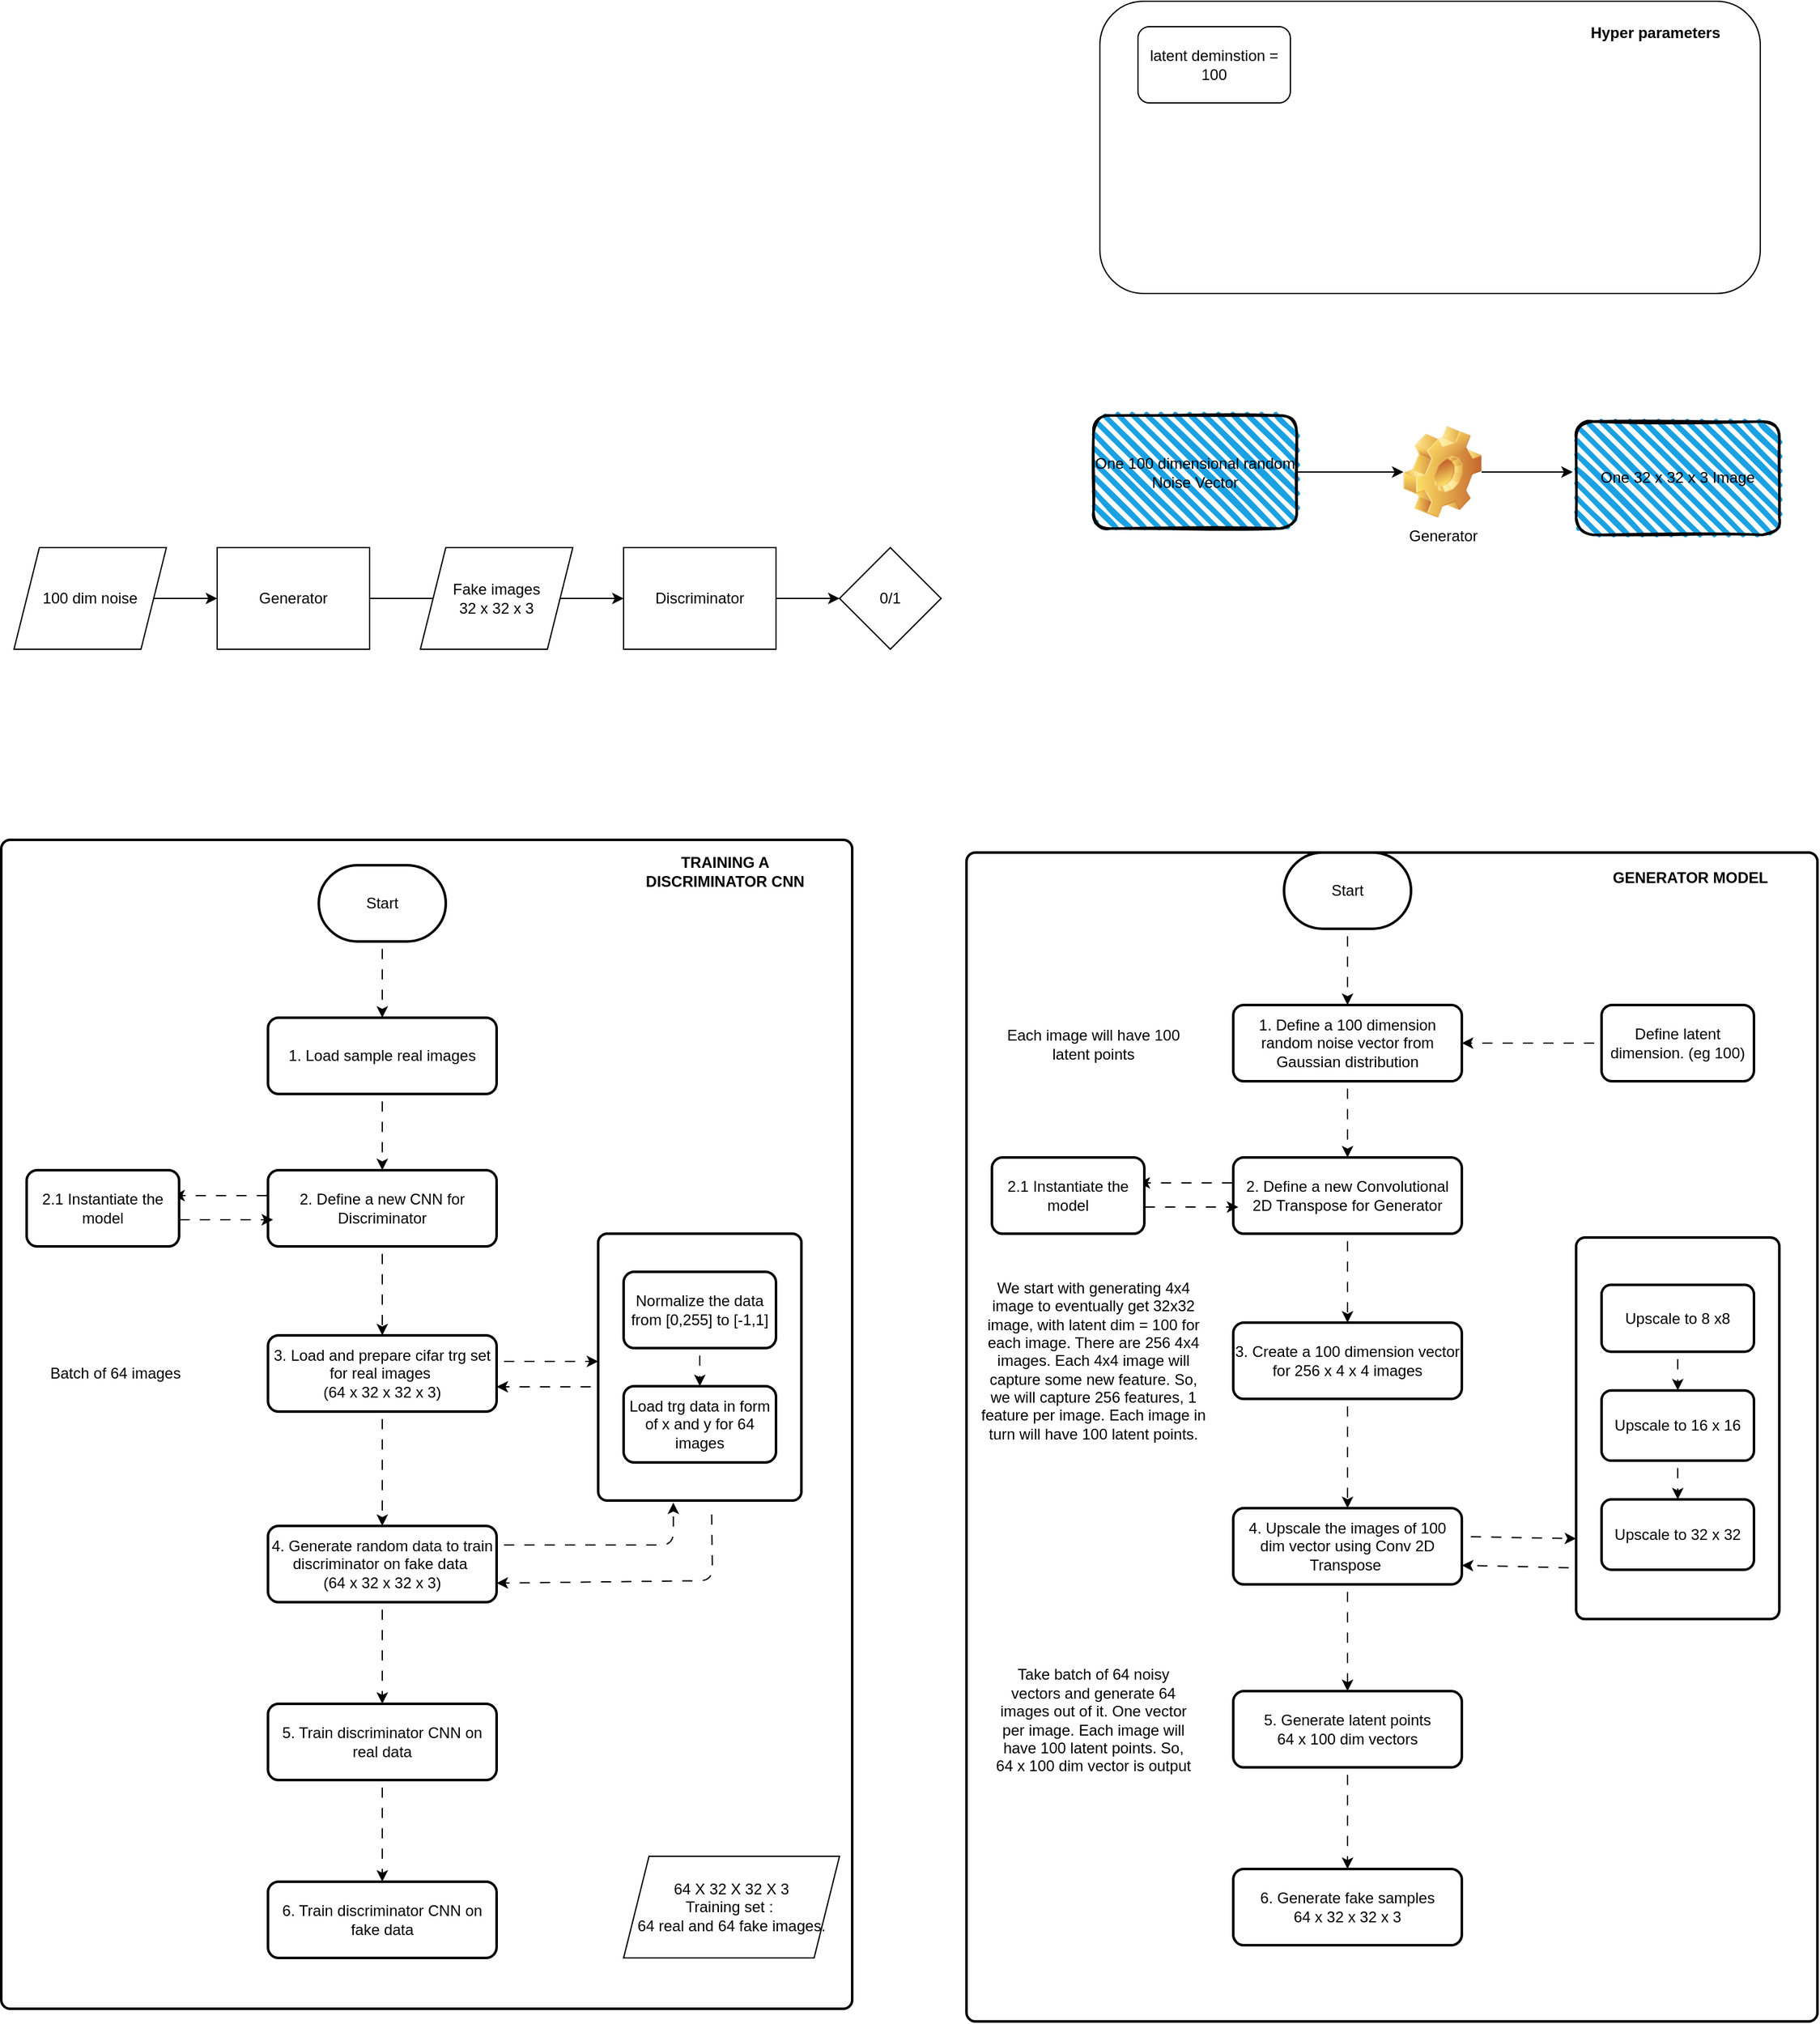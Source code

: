 <mxfile>
    <diagram id="4ZSlqq9PTy-f_bh8gYAk" name="Page-1">
        <mxGraphModel dx="1206" dy="1781" grid="1" gridSize="10" guides="1" tooltips="1" connect="1" arrows="1" fold="1" page="1" pageScale="1" pageWidth="850" pageHeight="1100" math="0" shadow="0">
            <root>
                <mxCell id="0"/>
                <mxCell id="1" parent="0"/>
                <mxCell id="66" value="" style="group" parent="1" vertex="1" connectable="0">
                    <mxGeometry x="150" y="390" width="670" height="920" as="geometry"/>
                </mxCell>
                <mxCell id="64" value="" style="rounded=1;whiteSpace=wrap;html=1;absoluteArcSize=1;arcSize=14;strokeWidth=2;" parent="66" vertex="1">
                    <mxGeometry width="670" height="920" as="geometry"/>
                </mxCell>
                <mxCell id="13" style="edgeStyle=none;html=1;entryX=0.5;entryY=0;entryDx=0;entryDy=0;flowAnimation=1;" parent="66" source="3" target="5" edge="1">
                    <mxGeometry relative="1" as="geometry">
                        <mxPoint x="275.5" y="50" as="targetPoint"/>
                    </mxGeometry>
                </mxCell>
                <mxCell id="3" value="Start" style="strokeWidth=2;html=1;shape=mxgraph.flowchart.terminator;whiteSpace=wrap;" parent="66" vertex="1">
                    <mxGeometry x="250" y="20" width="100" height="60" as="geometry"/>
                </mxCell>
                <mxCell id="8" value="" style="edgeStyle=none;html=1;flowAnimation=1;" parent="66" source="5" target="7" edge="1">
                    <mxGeometry relative="1" as="geometry"/>
                </mxCell>
                <mxCell id="5" value="1. Load sample real images" style="rounded=1;whiteSpace=wrap;html=1;arcSize=14;strokeWidth=2;resizeWidth=0;" parent="66" vertex="1">
                    <mxGeometry x="210" y="140" width="180" height="60" as="geometry"/>
                </mxCell>
                <mxCell id="10" value="" style="edgeStyle=none;html=1;flowAnimation=1;" parent="66" source="7" target="9" edge="1">
                    <mxGeometry relative="1" as="geometry"/>
                </mxCell>
                <mxCell id="15" value="" style="edgeStyle=none;html=1;flowAnimation=1;" parent="66" edge="1">
                    <mxGeometry relative="1" as="geometry">
                        <mxPoint x="215" y="280" as="sourcePoint"/>
                        <mxPoint x="135.5" y="280" as="targetPoint"/>
                    </mxGeometry>
                </mxCell>
                <mxCell id="7" value="2. Define a new CNN for Discriminator" style="whiteSpace=wrap;html=1;rounded=1;arcSize=14;strokeWidth=2;resizeWidth=0;" parent="66" vertex="1">
                    <mxGeometry x="210" y="260" width="180" height="60" as="geometry"/>
                </mxCell>
                <mxCell id="12" value="" style="edgeStyle=none;html=1;flowAnimation=1;" parent="66" source="9" target="11" edge="1">
                    <mxGeometry relative="1" as="geometry"/>
                </mxCell>
                <mxCell id="20" value="" style="edgeStyle=none;html=1;flowAnimation=1;" parent="66" edge="1">
                    <mxGeometry relative="1" as="geometry">
                        <mxPoint x="390" y="410.5" as="sourcePoint"/>
                        <mxPoint x="470" y="410.5" as="targetPoint"/>
                    </mxGeometry>
                </mxCell>
                <mxCell id="9" value="3. Load and prepare cifar trg set for real images&amp;nbsp;&lt;div&gt;(64 x 32 x 32 x 3)&lt;/div&gt;" style="whiteSpace=wrap;html=1;rounded=1;arcSize=14;strokeWidth=2;resizeWidth=0;" parent="66" vertex="1">
                    <mxGeometry x="210" y="390" width="180" height="60" as="geometry"/>
                </mxCell>
                <mxCell id="56" style="edgeStyle=orthogonalEdgeStyle;html=1;exitX=1;exitY=0.25;exitDx=0;exitDy=0;entryX=0.37;entryY=1.008;entryDx=0;entryDy=0;entryPerimeter=0;flowAnimation=1;" parent="66" source="11" target="54" edge="1">
                    <mxGeometry relative="1" as="geometry">
                        <mxPoint x="500" y="560" as="targetPoint"/>
                    </mxGeometry>
                </mxCell>
                <mxCell id="61" value="" style="edgeStyle=none;html=1;flowAnimation=1;" parent="66" source="11" target="60" edge="1">
                    <mxGeometry relative="1" as="geometry"/>
                </mxCell>
                <mxCell id="11" value="4. Generate random data to train discriminator on fake data&amp;nbsp;&lt;div&gt;(64 x 32 x 32 x 3)&lt;/div&gt;" style="whiteSpace=wrap;html=1;rounded=1;arcSize=14;strokeWidth=2;resizeWidth=0;" parent="66" vertex="1">
                    <mxGeometry x="210" y="540" width="180" height="60" as="geometry"/>
                </mxCell>
                <mxCell id="24" style="edgeStyle=none;html=1;entryX=0;entryY=0.5;entryDx=0;entryDy=0;flowAnimation=1;" parent="66" edge="1">
                    <mxGeometry relative="1" as="geometry">
                        <mxPoint x="134.5" y="299" as="sourcePoint"/>
                        <mxPoint x="214" y="299" as="targetPoint"/>
                    </mxGeometry>
                </mxCell>
                <mxCell id="14" value="2.1 Instantiate the model" style="whiteSpace=wrap;html=1;rounded=1;arcSize=14;strokeWidth=2;" parent="66" vertex="1">
                    <mxGeometry x="20" y="260" width="120" height="60" as="geometry"/>
                </mxCell>
                <mxCell id="25" style="edgeStyle=none;html=1;entryX=1;entryY=0.5;entryDx=0;entryDy=0;flowAnimation=1;" parent="66" edge="1">
                    <mxGeometry relative="1" as="geometry">
                        <mxPoint x="470" y="430.5" as="sourcePoint"/>
                        <mxPoint x="390" y="430.5" as="targetPoint"/>
                    </mxGeometry>
                </mxCell>
                <mxCell id="55" value="" style="group" parent="66" vertex="1" connectable="0">
                    <mxGeometry x="470" y="310" width="160" height="210" as="geometry"/>
                </mxCell>
                <mxCell id="54" value="" style="rounded=1;whiteSpace=wrap;html=1;absoluteArcSize=1;arcSize=14;strokeWidth=2;" parent="55" vertex="1">
                    <mxGeometry width="160" height="210" as="geometry"/>
                </mxCell>
                <mxCell id="22" value="" style="edgeStyle=none;html=1;flowAnimation=1;" parent="55" source="19" target="21" edge="1">
                    <mxGeometry relative="1" as="geometry"/>
                </mxCell>
                <mxCell id="19" value="Normalize the data from [0,255] to [-1,1]" style="whiteSpace=wrap;html=1;rounded=1;arcSize=14;strokeWidth=2;" parent="55" vertex="1">
                    <mxGeometry x="20" y="30" width="120" height="60" as="geometry"/>
                </mxCell>
                <mxCell id="21" value="Load trg data in form of x and y for 64 images" style="whiteSpace=wrap;html=1;rounded=1;arcSize=14;strokeWidth=2;" parent="55" vertex="1">
                    <mxGeometry x="20" y="120" width="120" height="60" as="geometry"/>
                </mxCell>
                <mxCell id="59" style="edgeStyle=none;html=1;exitX=0.558;exitY=1.01;exitDx=0;exitDy=0;flowAnimation=1;exitPerimeter=0;entryX=1;entryY=0.75;entryDx=0;entryDy=0;" parent="66" target="11" edge="1">
                    <mxGeometry relative="1" as="geometry">
                        <mxPoint x="390" y="583" as="targetPoint"/>
                        <Array as="points">
                            <mxPoint x="560" y="583"/>
                        </Array>
                        <mxPoint x="559.28" y="525.1" as="sourcePoint"/>
                    </mxGeometry>
                </mxCell>
                <mxCell id="63" value="" style="edgeStyle=none;html=1;flowAnimation=1;" parent="66" source="60" target="62" edge="1">
                    <mxGeometry relative="1" as="geometry"/>
                </mxCell>
                <mxCell id="60" value="5. Train discriminator CNN on real data" style="whiteSpace=wrap;html=1;rounded=1;arcSize=14;strokeWidth=2;resizeWidth=0;" parent="66" vertex="1">
                    <mxGeometry x="210" y="680" width="180" height="60" as="geometry"/>
                </mxCell>
                <mxCell id="62" value="6. Train discriminator CNN on fake data" style="whiteSpace=wrap;html=1;rounded=1;arcSize=14;strokeWidth=2;" parent="66" vertex="1">
                    <mxGeometry x="210" y="820" width="180" height="60" as="geometry"/>
                </mxCell>
                <mxCell id="65" value="TRAINING A DISCRIMINATOR CNN" style="text;html=1;align=center;verticalAlign=middle;whiteSpace=wrap;rounded=0;fontStyle=1" parent="66" vertex="1">
                    <mxGeometry x="490" y="10" width="160" height="30" as="geometry"/>
                </mxCell>
                <mxCell id="105" value="Batch of 64 images" style="text;html=1;align=center;verticalAlign=middle;whiteSpace=wrap;rounded=0;" parent="66" vertex="1">
                    <mxGeometry x="10" y="397.5" width="160" height="45" as="geometry"/>
                </mxCell>
                <mxCell id="121" value="64 X 32 X 32 X 3&lt;div&gt;Training set :&amp;nbsp;&lt;/div&gt;&lt;div&gt;64 real and 64 fake images.&lt;/div&gt;" style="shape=parallelogram;perimeter=parallelogramPerimeter;whiteSpace=wrap;html=1;fixedSize=1;" vertex="1" parent="66">
                    <mxGeometry x="490" y="800" width="170" height="80" as="geometry"/>
                </mxCell>
                <mxCell id="67" value="" style="group" parent="1" vertex="1" connectable="0">
                    <mxGeometry x="910" y="380" width="670" height="920" as="geometry"/>
                </mxCell>
                <mxCell id="68" value="" style="rounded=1;whiteSpace=wrap;html=1;absoluteArcSize=1;arcSize=14;strokeWidth=2;" parent="67" vertex="1">
                    <mxGeometry y="20" width="670" height="920" as="geometry"/>
                </mxCell>
                <mxCell id="69" style="edgeStyle=none;html=1;entryX=0.5;entryY=0;entryDx=0;entryDy=0;flowAnimation=1;" parent="67" source="70" target="72" edge="1">
                    <mxGeometry relative="1" as="geometry">
                        <mxPoint x="275.5" y="50" as="targetPoint"/>
                    </mxGeometry>
                </mxCell>
                <mxCell id="70" value="Start" style="strokeWidth=2;html=1;shape=mxgraph.flowchart.terminator;whiteSpace=wrap;" parent="67" vertex="1">
                    <mxGeometry x="250" y="20" width="100" height="60" as="geometry"/>
                </mxCell>
                <mxCell id="71" value="" style="edgeStyle=none;html=1;flowAnimation=1;" parent="67" source="72" target="75" edge="1">
                    <mxGeometry relative="1" as="geometry"/>
                </mxCell>
                <mxCell id="72" value="1. Define a 100 dimension random noise vector from Gaussian distribution" style="rounded=1;whiteSpace=wrap;html=1;arcSize=14;strokeWidth=2;resizeWidth=0;" parent="67" vertex="1">
                    <mxGeometry x="210" y="140" width="180" height="60" as="geometry"/>
                </mxCell>
                <mxCell id="73" value="" style="edgeStyle=none;html=1;flowAnimation=1;" parent="67" source="75" target="78" edge="1">
                    <mxGeometry relative="1" as="geometry"/>
                </mxCell>
                <mxCell id="74" value="" style="edgeStyle=none;html=1;flowAnimation=1;" parent="67" edge="1">
                    <mxGeometry relative="1" as="geometry">
                        <mxPoint x="215" y="280" as="sourcePoint"/>
                        <mxPoint x="135.5" y="280" as="targetPoint"/>
                    </mxGeometry>
                </mxCell>
                <mxCell id="75" value="2. Define a new Convolutional 2D Transpose for Generator" style="whiteSpace=wrap;html=1;rounded=1;arcSize=14;strokeWidth=2;resizeWidth=0;" parent="67" vertex="1">
                    <mxGeometry x="210" y="260" width="180" height="60" as="geometry"/>
                </mxCell>
                <mxCell id="76" value="" style="edgeStyle=none;html=1;flowAnimation=1;" parent="67" source="78" target="81" edge="1">
                    <mxGeometry relative="1" as="geometry"/>
                </mxCell>
                <mxCell id="78" value="3. Create a 100 dimension vector for 256 x 4 x 4 images" style="whiteSpace=wrap;html=1;rounded=1;arcSize=14;strokeWidth=2;resizeWidth=0;" parent="67" vertex="1">
                    <mxGeometry x="210" y="390" width="180" height="60" as="geometry"/>
                </mxCell>
                <mxCell id="80" value="" style="edgeStyle=none;html=1;flowAnimation=1;" parent="67" source="81" target="92" edge="1">
                    <mxGeometry relative="1" as="geometry"/>
                </mxCell>
                <mxCell id="81" value="4. Upscale the images of 100 dim vector using Conv 2D Transpose&amp;nbsp;" style="whiteSpace=wrap;html=1;rounded=1;arcSize=14;strokeWidth=2;resizeWidth=0;" parent="67" vertex="1">
                    <mxGeometry x="210" y="536" width="180" height="60" as="geometry"/>
                </mxCell>
                <mxCell id="82" style="edgeStyle=none;html=1;entryX=0;entryY=0.5;entryDx=0;entryDy=0;flowAnimation=1;" parent="67" edge="1">
                    <mxGeometry relative="1" as="geometry">
                        <mxPoint x="134.5" y="299" as="sourcePoint"/>
                        <mxPoint x="214" y="299" as="targetPoint"/>
                    </mxGeometry>
                </mxCell>
                <mxCell id="83" value="2.1 Instantiate the model" style="whiteSpace=wrap;html=1;rounded=1;arcSize=14;strokeWidth=2;" parent="67" vertex="1">
                    <mxGeometry x="20" y="260" width="120" height="60" as="geometry"/>
                </mxCell>
                <mxCell id="85" value="" style="group" parent="67" vertex="1" connectable="0">
                    <mxGeometry x="480" y="300" width="160" height="310" as="geometry"/>
                </mxCell>
                <mxCell id="86" value="" style="rounded=1;whiteSpace=wrap;html=1;absoluteArcSize=1;arcSize=14;strokeWidth=2;" parent="85" vertex="1">
                    <mxGeometry y="23" width="160" height="300.312" as="geometry"/>
                </mxCell>
                <mxCell id="87" value="" style="edgeStyle=none;html=1;flowAnimation=1;" parent="85" source="88" target="89" edge="1">
                    <mxGeometry relative="1" as="geometry"/>
                </mxCell>
                <mxCell id="88" value="Upscale to 8 x8" style="whiteSpace=wrap;html=1;rounded=1;arcSize=14;strokeWidth=2;" parent="85" vertex="1">
                    <mxGeometry x="20" y="60.282" width="120" height="52.593" as="geometry"/>
                </mxCell>
                <mxCell id="101" value="" style="edgeStyle=none;html=1;flowAnimation=1;" parent="85" source="89" target="100" edge="1">
                    <mxGeometry relative="1" as="geometry"/>
                </mxCell>
                <mxCell id="89" value="Upscale to 16 x 16" style="whiteSpace=wrap;html=1;rounded=1;arcSize=14;strokeWidth=2;" parent="85" vertex="1">
                    <mxGeometry x="20" y="143.323" width="120" height="55.354" as="geometry"/>
                </mxCell>
                <mxCell id="100" value="Upscale to 32 x 32" style="whiteSpace=wrap;html=1;rounded=1;arcSize=14;strokeWidth=2;" parent="85" vertex="1">
                    <mxGeometry x="20" y="229.125" width="120" height="55.354" as="geometry"/>
                </mxCell>
                <mxCell id="90" style="edgeStyle=none;html=1;flowAnimation=1;entryX=1;entryY=0.75;entryDx=0;entryDy=0;" parent="67" target="81" edge="1">
                    <mxGeometry relative="1" as="geometry">
                        <mxPoint x="390" y="583" as="targetPoint"/>
                        <Array as="points"/>
                        <mxPoint x="480" y="583" as="sourcePoint"/>
                    </mxGeometry>
                </mxCell>
                <mxCell id="91" value="" style="edgeStyle=none;html=1;flowAnimation=1;" parent="67" source="92" target="93" edge="1">
                    <mxGeometry relative="1" as="geometry"/>
                </mxCell>
                <mxCell id="92" value="5. Generate latent points&lt;div&gt;64 x 100 dim vectors&lt;/div&gt;" style="whiteSpace=wrap;html=1;rounded=1;arcSize=14;strokeWidth=2;resizeWidth=0;" parent="67" vertex="1">
                    <mxGeometry x="210" y="680" width="180" height="60" as="geometry"/>
                </mxCell>
                <mxCell id="93" value="6. Generate fake samples&lt;div&gt;64 x 32 x 32 x 3&lt;/div&gt;" style="whiteSpace=wrap;html=1;rounded=1;arcSize=14;strokeWidth=2;" parent="67" vertex="1">
                    <mxGeometry x="210" y="820" width="180" height="60" as="geometry"/>
                </mxCell>
                <mxCell id="94" value="GENERATOR MODEL" style="text;html=1;align=center;verticalAlign=middle;whiteSpace=wrap;rounded=0;fontStyle=1" parent="67" vertex="1">
                    <mxGeometry x="490" y="25" width="160" height="30" as="geometry"/>
                </mxCell>
                <mxCell id="98" value="We start with generating 4x4 image to eventually get 32x32 image, with latent dim = 100 for each image. There are 256 4x4 images. Each 4x4 image will capture some new feature. So, we will capture 256 features, 1 feature per image. Each image in turn will have 100 latent points." style="text;html=1;align=center;verticalAlign=middle;whiteSpace=wrap;rounded=0;" parent="67" vertex="1">
                    <mxGeometry x="10" y="377.5" width="180" height="85" as="geometry"/>
                </mxCell>
                <mxCell id="107" value="Take batch of 64 noisy vectors and generate 64 images out of it. One vector per image. Each image will have 100 latent points. So, 64 x 100 dim vector is output" style="text;html=1;align=center;verticalAlign=middle;whiteSpace=wrap;rounded=0;" parent="67" vertex="1">
                    <mxGeometry x="20" y="680" width="160" height="45" as="geometry"/>
                </mxCell>
                <mxCell id="108" value="Each image will have 100 latent points" style="text;html=1;align=center;verticalAlign=middle;whiteSpace=wrap;rounded=0;" parent="67" vertex="1">
                    <mxGeometry x="20" y="148" width="160" height="45" as="geometry"/>
                </mxCell>
                <mxCell id="97" style="edgeStyle=none;html=1;flowAnimation=1;" parent="1" source="95" target="72" edge="1">
                    <mxGeometry relative="1" as="geometry"/>
                </mxCell>
                <mxCell id="95" value="Define latent dimension. (eg 100)" style="whiteSpace=wrap;html=1;rounded=1;arcSize=14;strokeWidth=2;" parent="1" vertex="1">
                    <mxGeometry x="1410" y="520" width="120" height="60" as="geometry"/>
                </mxCell>
                <mxCell id="104" style="edgeStyle=none;html=1;flowAnimation=1;exitX=1.007;exitY=0.373;exitDx=0;exitDy=0;exitPerimeter=0;" parent="1" source="81" edge="1">
                    <mxGeometry relative="1" as="geometry">
                        <mxPoint x="1390" y="940" as="targetPoint"/>
                        <Array as="points"/>
                        <mxPoint x="1310" y="950" as="sourcePoint"/>
                    </mxGeometry>
                </mxCell>
                <mxCell id="111" value="" style="edgeStyle=none;html=1;" parent="1" source="109" edge="1">
                    <mxGeometry relative="1" as="geometry">
                        <mxPoint x="520" y="200" as="targetPoint"/>
                    </mxGeometry>
                </mxCell>
                <mxCell id="109" value="Generator" style="whiteSpace=wrap;html=1;" parent="1" vertex="1">
                    <mxGeometry x="320" y="160" width="120" height="80" as="geometry"/>
                </mxCell>
                <mxCell id="113" style="edgeStyle=none;html=1;entryX=0;entryY=0.5;entryDx=0;entryDy=0;" parent="1" source="112" target="109" edge="1">
                    <mxGeometry relative="1" as="geometry"/>
                </mxCell>
                <mxCell id="112" value="100 dim noise" style="shape=parallelogram;perimeter=parallelogramPerimeter;whiteSpace=wrap;html=1;fixedSize=1;" parent="1" vertex="1">
                    <mxGeometry x="160" y="160" width="120" height="80" as="geometry"/>
                </mxCell>
                <mxCell id="118" value="" style="edgeStyle=none;html=1;" parent="1" source="114" target="117" edge="1">
                    <mxGeometry relative="1" as="geometry"/>
                </mxCell>
                <mxCell id="114" value="Fake images&lt;div&gt;32 x 32 x 3&lt;/div&gt;" style="shape=parallelogram;perimeter=parallelogramPerimeter;whiteSpace=wrap;html=1;fixedSize=1;" parent="1" vertex="1">
                    <mxGeometry x="480" y="160" width="120" height="80" as="geometry"/>
                </mxCell>
                <mxCell id="120" style="edgeStyle=none;html=1;entryX=0;entryY=0.5;entryDx=0;entryDy=0;" parent="1" source="117" target="119" edge="1">
                    <mxGeometry relative="1" as="geometry"/>
                </mxCell>
                <mxCell id="117" value="Discriminator" style="whiteSpace=wrap;html=1;" parent="1" vertex="1">
                    <mxGeometry x="640" y="160" width="120" height="80" as="geometry"/>
                </mxCell>
                <mxCell id="119" value="0/1" style="rhombus;whiteSpace=wrap;html=1;" parent="1" vertex="1">
                    <mxGeometry x="810" y="160" width="80" height="80" as="geometry"/>
                </mxCell>
                <mxCell id="126" value="" style="group" vertex="1" connectable="0" parent="1">
                    <mxGeometry x="1015" y="-270" width="520" height="230" as="geometry"/>
                </mxCell>
                <mxCell id="122" value="" style="rounded=1;whiteSpace=wrap;html=1;" vertex="1" parent="126">
                    <mxGeometry width="520" height="230" as="geometry"/>
                </mxCell>
                <mxCell id="123" value="latent deminstion = 100" style="rounded=1;whiteSpace=wrap;html=1;" vertex="1" parent="126">
                    <mxGeometry x="30" y="20" width="120" height="60" as="geometry"/>
                </mxCell>
                <mxCell id="125" value="Hyper parameters" style="text;html=1;align=center;verticalAlign=middle;whiteSpace=wrap;rounded=0;fontStyle=1" vertex="1" parent="126">
                    <mxGeometry x="375" y="10" width="125" height="30" as="geometry"/>
                </mxCell>
                <mxCell id="131" value="" style="edgeStyle=none;html=1;" edge="1" parent="1" source="127">
                    <mxGeometry relative="1" as="geometry">
                        <mxPoint x="1387.31" y="100.505" as="targetPoint"/>
                    </mxGeometry>
                </mxCell>
                <mxCell id="127" value="Generator" style="shape=image;html=1;verticalLabelPosition=bottom;verticalAlign=top;imageAspect=1;aspect=fixed;image=img/clipart/Gear_128x128.png" vertex="1" parent="1">
                    <mxGeometry x="1254" y="64.41" width="61.54" height="72.19" as="geometry"/>
                </mxCell>
                <mxCell id="129" style="edgeStyle=none;html=1;" edge="1" parent="1" source="128" target="127">
                    <mxGeometry relative="1" as="geometry">
                        <mxPoint x="1270" y="100.5" as="targetPoint"/>
                    </mxGeometry>
                </mxCell>
                <mxCell id="128" value="One 100 dimensional random Noise Vector" style="rounded=1;whiteSpace=wrap;html=1;strokeWidth=2;fillWeight=4;hachureGap=8;hachureAngle=45;fillColor=#1ba1e2;sketch=1;" vertex="1" parent="1">
                    <mxGeometry x="1010" y="56" width="160" height="89" as="geometry"/>
                </mxCell>
                <mxCell id="132" value="One 32 x 32 x 3 Image" style="rounded=1;whiteSpace=wrap;html=1;strokeWidth=2;fillWeight=4;hachureGap=8;hachureAngle=45;fillColor=#1ba1e2;sketch=1;" vertex="1" parent="1">
                    <mxGeometry x="1390" y="60.76" width="160" height="89.24" as="geometry"/>
                </mxCell>
            </root>
        </mxGraphModel>
    </diagram>
</mxfile>